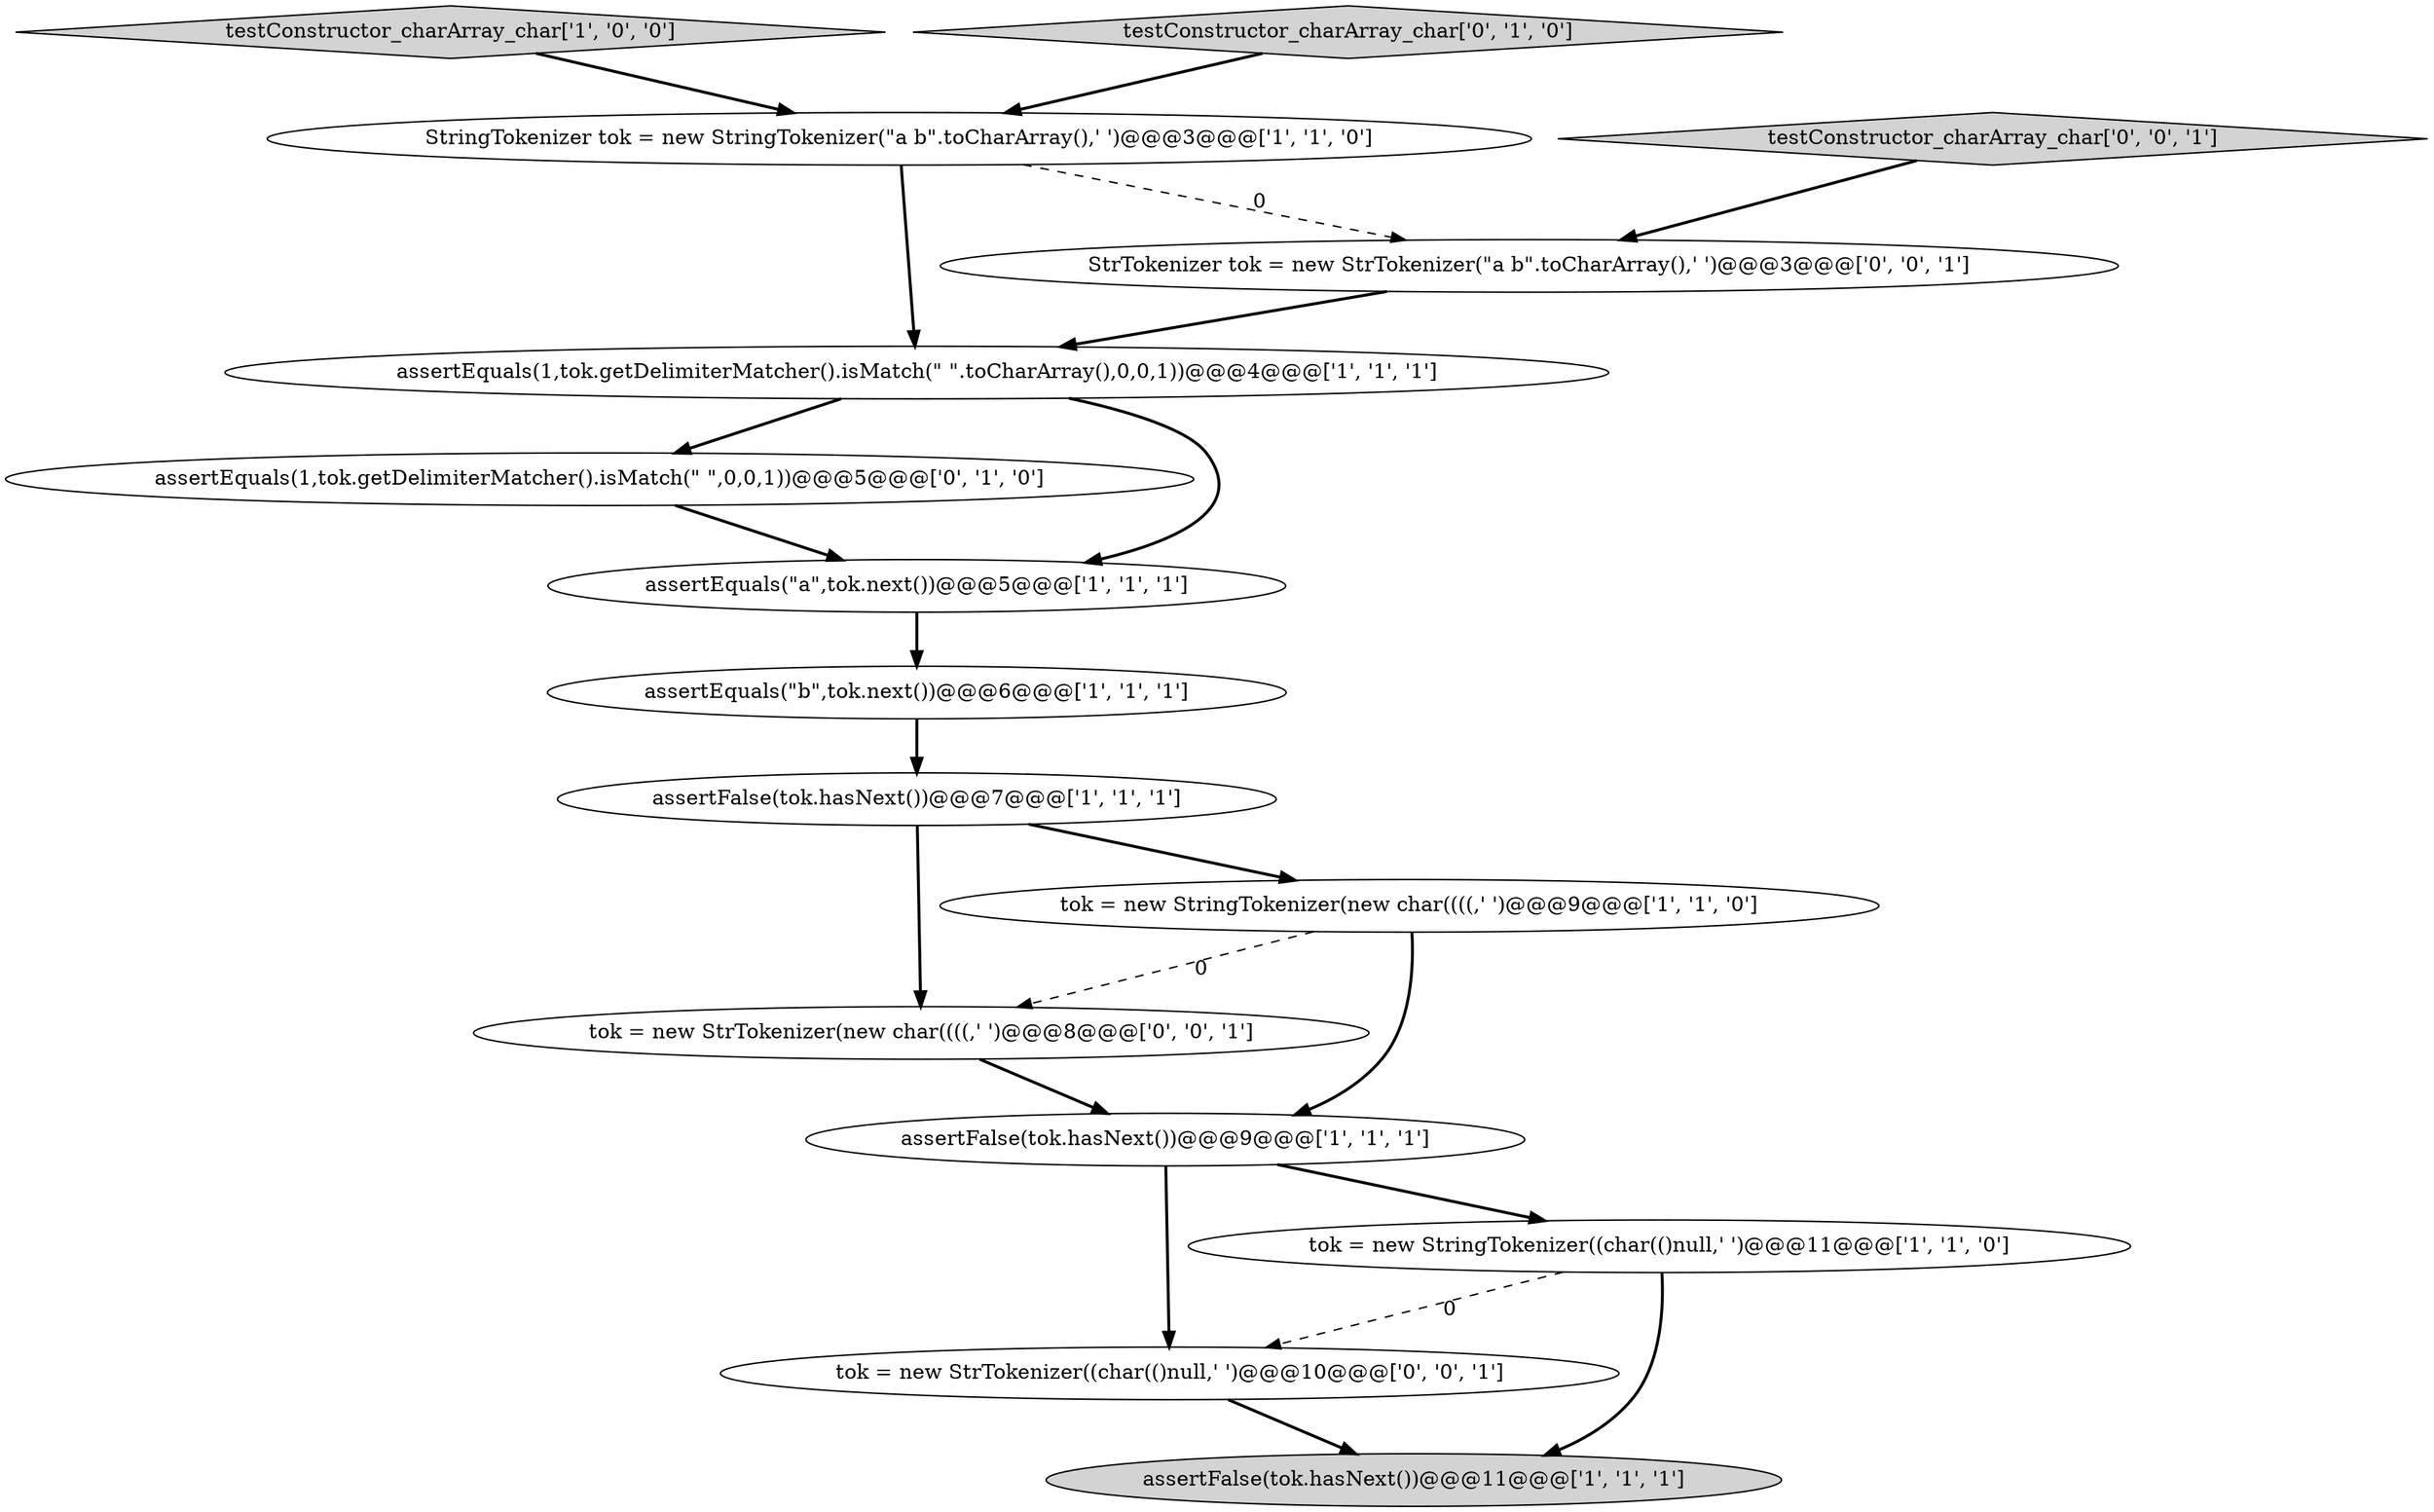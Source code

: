 digraph {
3 [style = filled, label = "testConstructor_charArray_char['1', '0', '0']", fillcolor = lightgray, shape = diamond image = "AAA0AAABBB1BBB"];
0 [style = filled, label = "assertEquals(\"b\",tok.next())@@@6@@@['1', '1', '1']", fillcolor = white, shape = ellipse image = "AAA0AAABBB1BBB"];
9 [style = filled, label = "assertFalse(tok.hasNext())@@@11@@@['1', '1', '1']", fillcolor = lightgray, shape = ellipse image = "AAA0AAABBB1BBB"];
11 [style = filled, label = "assertEquals(1,tok.getDelimiterMatcher().isMatch(\" \",0,0,1))@@@5@@@['0', '1', '0']", fillcolor = white, shape = ellipse image = "AAA1AAABBB2BBB"];
10 [style = filled, label = "testConstructor_charArray_char['0', '1', '0']", fillcolor = lightgray, shape = diamond image = "AAA0AAABBB2BBB"];
5 [style = filled, label = "assertFalse(tok.hasNext())@@@7@@@['1', '1', '1']", fillcolor = white, shape = ellipse image = "AAA0AAABBB1BBB"];
7 [style = filled, label = "StringTokenizer tok = new StringTokenizer(\"a b\".toCharArray(),' ')@@@3@@@['1', '1', '0']", fillcolor = white, shape = ellipse image = "AAA0AAABBB1BBB"];
4 [style = filled, label = "assertEquals(\"a\",tok.next())@@@5@@@['1', '1', '1']", fillcolor = white, shape = ellipse image = "AAA0AAABBB1BBB"];
15 [style = filled, label = "tok = new StrTokenizer(new char((((,' ')@@@8@@@['0', '0', '1']", fillcolor = white, shape = ellipse image = "AAA0AAABBB3BBB"];
12 [style = filled, label = "testConstructor_charArray_char['0', '0', '1']", fillcolor = lightgray, shape = diamond image = "AAA0AAABBB3BBB"];
2 [style = filled, label = "tok = new StringTokenizer(new char((((,' ')@@@9@@@['1', '1', '0']", fillcolor = white, shape = ellipse image = "AAA0AAABBB1BBB"];
8 [style = filled, label = "assertFalse(tok.hasNext())@@@9@@@['1', '1', '1']", fillcolor = white, shape = ellipse image = "AAA0AAABBB1BBB"];
13 [style = filled, label = "tok = new StrTokenizer((char(()null,' ')@@@10@@@['0', '0', '1']", fillcolor = white, shape = ellipse image = "AAA0AAABBB3BBB"];
14 [style = filled, label = "StrTokenizer tok = new StrTokenizer(\"a b\".toCharArray(),' ')@@@3@@@['0', '0', '1']", fillcolor = white, shape = ellipse image = "AAA0AAABBB3BBB"];
1 [style = filled, label = "assertEquals(1,tok.getDelimiterMatcher().isMatch(\" \".toCharArray(),0,0,1))@@@4@@@['1', '1', '1']", fillcolor = white, shape = ellipse image = "AAA0AAABBB1BBB"];
6 [style = filled, label = "tok = new StringTokenizer((char(()null,' ')@@@11@@@['1', '1', '0']", fillcolor = white, shape = ellipse image = "AAA0AAABBB1BBB"];
5->2 [style = bold, label=""];
11->4 [style = bold, label=""];
12->14 [style = bold, label=""];
6->13 [style = dashed, label="0"];
8->6 [style = bold, label=""];
2->15 [style = dashed, label="0"];
3->7 [style = bold, label=""];
2->8 [style = bold, label=""];
1->11 [style = bold, label=""];
14->1 [style = bold, label=""];
6->9 [style = bold, label=""];
10->7 [style = bold, label=""];
8->13 [style = bold, label=""];
1->4 [style = bold, label=""];
7->14 [style = dashed, label="0"];
7->1 [style = bold, label=""];
13->9 [style = bold, label=""];
0->5 [style = bold, label=""];
15->8 [style = bold, label=""];
4->0 [style = bold, label=""];
5->15 [style = bold, label=""];
}
